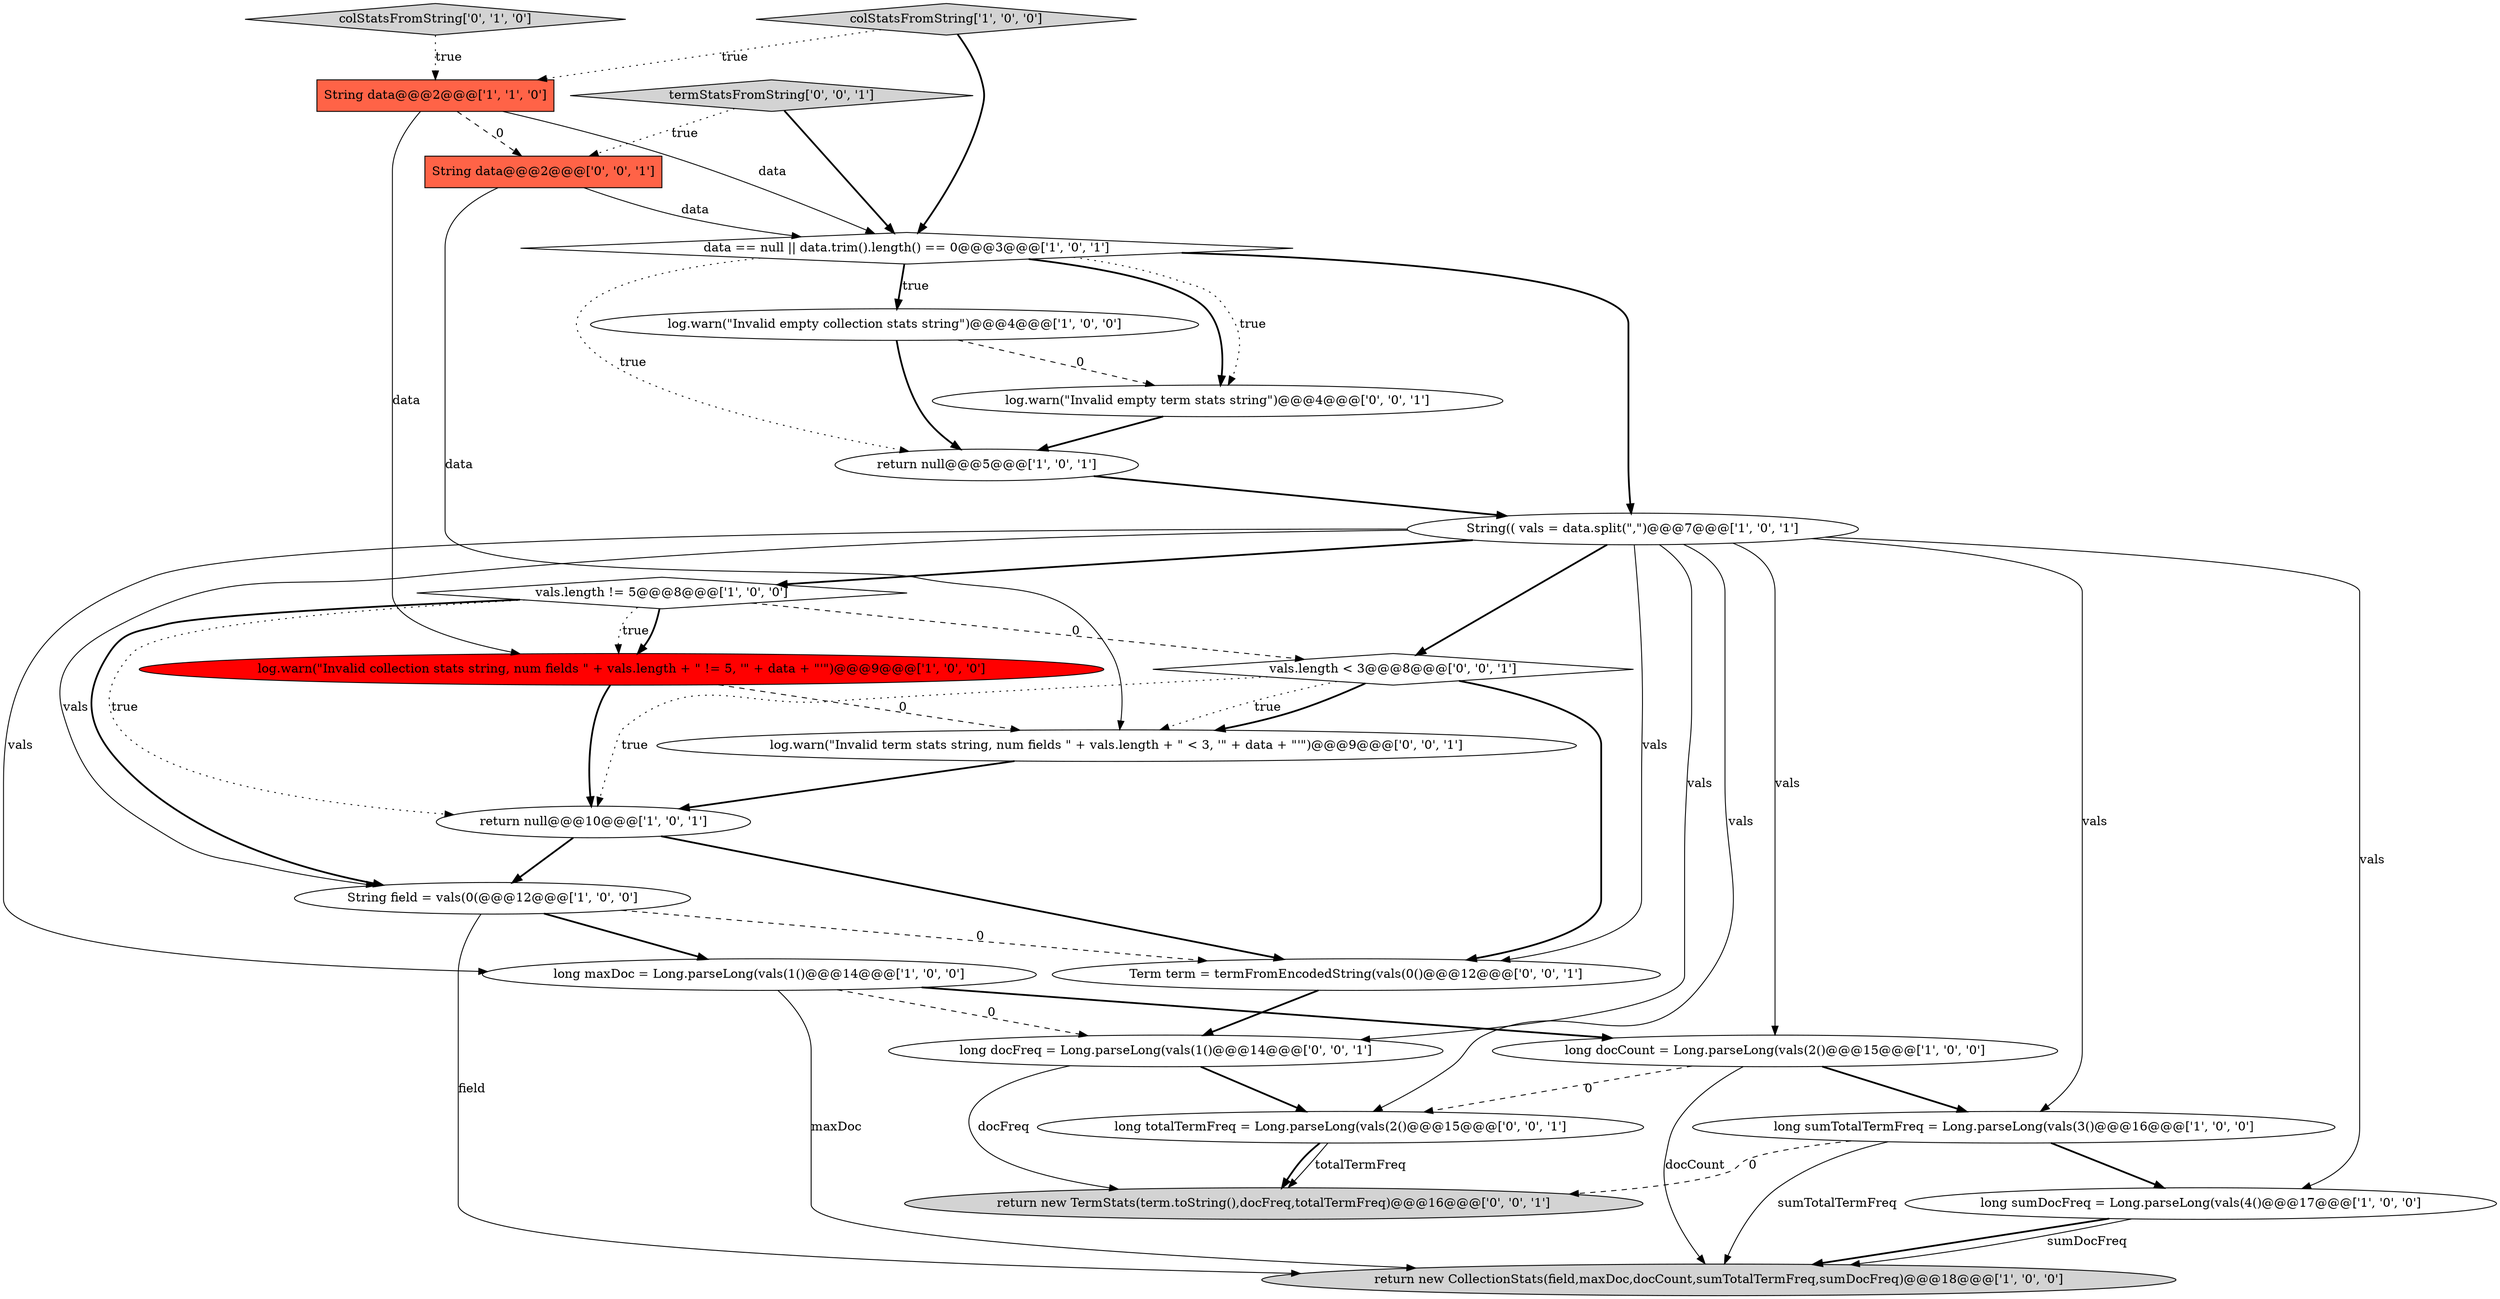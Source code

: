 digraph {
10 [style = filled, label = "String(( vals = data.split(\",\")@@@7@@@['1', '0', '1']", fillcolor = white, shape = ellipse image = "AAA0AAABBB1BBB"];
12 [style = filled, label = "return null@@@5@@@['1', '0', '1']", fillcolor = white, shape = ellipse image = "AAA0AAABBB1BBB"];
17 [style = filled, label = "Term term = termFromEncodedString(vals(0()@@@12@@@['0', '0', '1']", fillcolor = white, shape = ellipse image = "AAA0AAABBB3BBB"];
24 [style = filled, label = "String data@@@2@@@['0', '0', '1']", fillcolor = tomato, shape = box image = "AAA0AAABBB3BBB"];
2 [style = filled, label = "log.warn(\"Invalid empty collection stats string\")@@@4@@@['1', '0', '0']", fillcolor = white, shape = ellipse image = "AAA0AAABBB1BBB"];
19 [style = filled, label = "long docFreq = Long.parseLong(vals(1()@@@14@@@['0', '0', '1']", fillcolor = white, shape = ellipse image = "AAA0AAABBB3BBB"];
0 [style = filled, label = "String data@@@2@@@['1', '1', '0']", fillcolor = tomato, shape = box image = "AAA0AAABBB1BBB"];
1 [style = filled, label = "long sumTotalTermFreq = Long.parseLong(vals(3()@@@16@@@['1', '0', '0']", fillcolor = white, shape = ellipse image = "AAA0AAABBB1BBB"];
8 [style = filled, label = "long docCount = Long.parseLong(vals(2()@@@15@@@['1', '0', '0']", fillcolor = white, shape = ellipse image = "AAA0AAABBB1BBB"];
15 [style = filled, label = "colStatsFromString['0', '1', '0']", fillcolor = lightgray, shape = diamond image = "AAA0AAABBB2BBB"];
18 [style = filled, label = "log.warn(\"Invalid empty term stats string\")@@@4@@@['0', '0', '1']", fillcolor = white, shape = ellipse image = "AAA0AAABBB3BBB"];
11 [style = filled, label = "return new CollectionStats(field,maxDoc,docCount,sumTotalTermFreq,sumDocFreq)@@@18@@@['1', '0', '0']", fillcolor = lightgray, shape = ellipse image = "AAA0AAABBB1BBB"];
3 [style = filled, label = "colStatsFromString['1', '0', '0']", fillcolor = lightgray, shape = diamond image = "AAA0AAABBB1BBB"];
22 [style = filled, label = "termStatsFromString['0', '0', '1']", fillcolor = lightgray, shape = diamond image = "AAA0AAABBB3BBB"];
13 [style = filled, label = "vals.length != 5@@@8@@@['1', '0', '0']", fillcolor = white, shape = diamond image = "AAA0AAABBB1BBB"];
4 [style = filled, label = "String field = vals(0(@@@12@@@['1', '0', '0']", fillcolor = white, shape = ellipse image = "AAA0AAABBB1BBB"];
21 [style = filled, label = "return new TermStats(term.toString(),docFreq,totalTermFreq)@@@16@@@['0', '0', '1']", fillcolor = lightgray, shape = ellipse image = "AAA0AAABBB3BBB"];
23 [style = filled, label = "vals.length < 3@@@8@@@['0', '0', '1']", fillcolor = white, shape = diamond image = "AAA0AAABBB3BBB"];
9 [style = filled, label = "return null@@@10@@@['1', '0', '1']", fillcolor = white, shape = ellipse image = "AAA0AAABBB1BBB"];
7 [style = filled, label = "long sumDocFreq = Long.parseLong(vals(4()@@@17@@@['1', '0', '0']", fillcolor = white, shape = ellipse image = "AAA0AAABBB1BBB"];
6 [style = filled, label = "log.warn(\"Invalid collection stats string, num fields \" + vals.length + \" != 5, '\" + data + \"'\")@@@9@@@['1', '0', '0']", fillcolor = red, shape = ellipse image = "AAA1AAABBB1BBB"];
5 [style = filled, label = "long maxDoc = Long.parseLong(vals(1()@@@14@@@['1', '0', '0']", fillcolor = white, shape = ellipse image = "AAA0AAABBB1BBB"];
16 [style = filled, label = "long totalTermFreq = Long.parseLong(vals(2()@@@15@@@['0', '0', '1']", fillcolor = white, shape = ellipse image = "AAA0AAABBB3BBB"];
20 [style = filled, label = "log.warn(\"Invalid term stats string, num fields \" + vals.length + \" < 3, '\" + data + \"'\")@@@9@@@['0', '0', '1']", fillcolor = white, shape = ellipse image = "AAA0AAABBB3BBB"];
14 [style = filled, label = "data == null || data.trim().length() == 0@@@3@@@['1', '0', '1']", fillcolor = white, shape = diamond image = "AAA0AAABBB1BBB"];
8->11 [style = solid, label="docCount"];
13->6 [style = dotted, label="true"];
14->2 [style = dotted, label="true"];
5->8 [style = bold, label=""];
23->20 [style = bold, label=""];
8->16 [style = dashed, label="0"];
7->11 [style = bold, label=""];
14->12 [style = dotted, label="true"];
4->17 [style = dashed, label="0"];
20->9 [style = bold, label=""];
6->20 [style = dashed, label="0"];
9->4 [style = bold, label=""];
24->14 [style = solid, label="data"];
3->14 [style = bold, label=""];
10->16 [style = solid, label="vals"];
18->12 [style = bold, label=""];
14->10 [style = bold, label=""];
9->17 [style = bold, label=""];
10->4 [style = solid, label="vals"];
1->21 [style = dashed, label="0"];
10->5 [style = solid, label="vals"];
22->24 [style = dotted, label="true"];
15->0 [style = dotted, label="true"];
13->23 [style = dashed, label="0"];
1->7 [style = bold, label=""];
17->19 [style = bold, label=""];
23->9 [style = dotted, label="true"];
2->12 [style = bold, label=""];
1->11 [style = solid, label="sumTotalTermFreq"];
19->16 [style = bold, label=""];
8->1 [style = bold, label=""];
5->11 [style = solid, label="maxDoc"];
19->21 [style = solid, label="docFreq"];
23->20 [style = dotted, label="true"];
12->10 [style = bold, label=""];
10->19 [style = solid, label="vals"];
13->9 [style = dotted, label="true"];
10->13 [style = bold, label=""];
4->11 [style = solid, label="field"];
10->23 [style = bold, label=""];
10->17 [style = solid, label="vals"];
16->21 [style = bold, label=""];
7->11 [style = solid, label="sumDocFreq"];
3->0 [style = dotted, label="true"];
16->21 [style = solid, label="totalTermFreq"];
0->14 [style = solid, label="data"];
2->18 [style = dashed, label="0"];
0->24 [style = dashed, label="0"];
23->17 [style = bold, label=""];
14->18 [style = bold, label=""];
10->1 [style = solid, label="vals"];
14->2 [style = bold, label=""];
10->7 [style = solid, label="vals"];
13->6 [style = bold, label=""];
6->9 [style = bold, label=""];
22->14 [style = bold, label=""];
10->8 [style = solid, label="vals"];
5->19 [style = dashed, label="0"];
4->5 [style = bold, label=""];
14->18 [style = dotted, label="true"];
24->20 [style = solid, label="data"];
13->4 [style = bold, label=""];
0->6 [style = solid, label="data"];
}
